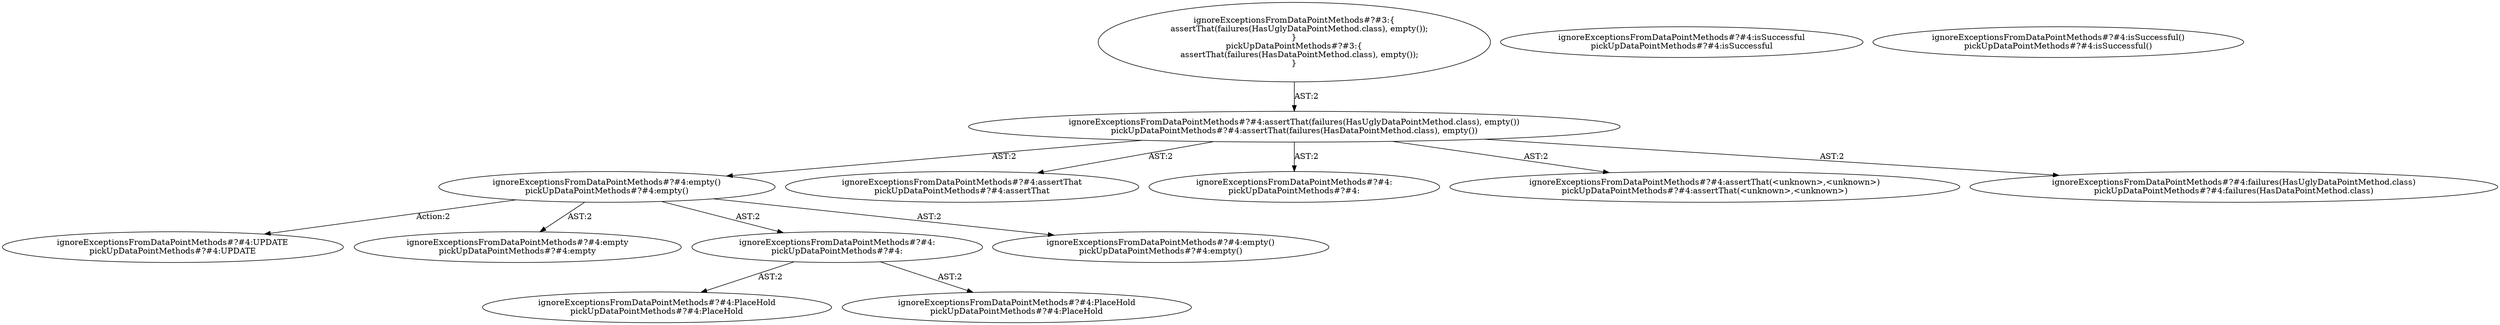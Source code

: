digraph "Pattern" {
0 [label="ignoreExceptionsFromDataPointMethods#?#4:UPDATE
pickUpDataPointMethods#?#4:UPDATE" shape=ellipse]
1 [label="ignoreExceptionsFromDataPointMethods#?#4:empty()
pickUpDataPointMethods#?#4:empty()" shape=ellipse]
2 [label="ignoreExceptionsFromDataPointMethods#?#4:assertThat(failures(HasUglyDataPointMethod.class), empty())
pickUpDataPointMethods#?#4:assertThat(failures(HasDataPointMethod.class), empty())" shape=ellipse]
3 [label="ignoreExceptionsFromDataPointMethods#?#3:\{
    assertThat(failures(HasUglyDataPointMethod.class), empty());
\}
pickUpDataPointMethods#?#3:\{
    assertThat(failures(HasDataPointMethod.class), empty());
\}" shape=ellipse]
4 [label="ignoreExceptionsFromDataPointMethods#?#4:assertThat
pickUpDataPointMethods#?#4:assertThat" shape=ellipse]
5 [label="ignoreExceptionsFromDataPointMethods#?#4:
pickUpDataPointMethods#?#4:" shape=ellipse]
6 [label="ignoreExceptionsFromDataPointMethods#?#4:assertThat(<unknown>,<unknown>)
pickUpDataPointMethods#?#4:assertThat(<unknown>,<unknown>)" shape=ellipse]
7 [label="ignoreExceptionsFromDataPointMethods#?#4:failures(HasUglyDataPointMethod.class)
pickUpDataPointMethods#?#4:failures(HasDataPointMethod.class)" shape=ellipse]
8 [label="ignoreExceptionsFromDataPointMethods#?#4:empty
pickUpDataPointMethods#?#4:empty" shape=ellipse]
9 [label="ignoreExceptionsFromDataPointMethods#?#4:
pickUpDataPointMethods#?#4:" shape=ellipse]
10 [label="ignoreExceptionsFromDataPointMethods#?#4:PlaceHold
pickUpDataPointMethods#?#4:PlaceHold" shape=ellipse]
11 [label="ignoreExceptionsFromDataPointMethods#?#4:PlaceHold
pickUpDataPointMethods#?#4:PlaceHold" shape=ellipse]
12 [label="ignoreExceptionsFromDataPointMethods#?#4:empty()
pickUpDataPointMethods#?#4:empty()" shape=ellipse]
13 [label="ignoreExceptionsFromDataPointMethods#?#4:isSuccessful
pickUpDataPointMethods#?#4:isSuccessful" shape=ellipse]
14 [label="ignoreExceptionsFromDataPointMethods#?#4:isSuccessful()
pickUpDataPointMethods#?#4:isSuccessful()" shape=ellipse]
1 -> 0 [label="Action:2"];
1 -> 8 [label="AST:2"];
1 -> 9 [label="AST:2"];
1 -> 12 [label="AST:2"];
2 -> 1 [label="AST:2"];
2 -> 4 [label="AST:2"];
2 -> 5 [label="AST:2"];
2 -> 6 [label="AST:2"];
2 -> 7 [label="AST:2"];
3 -> 2 [label="AST:2"];
9 -> 10 [label="AST:2"];
9 -> 11 [label="AST:2"];
}